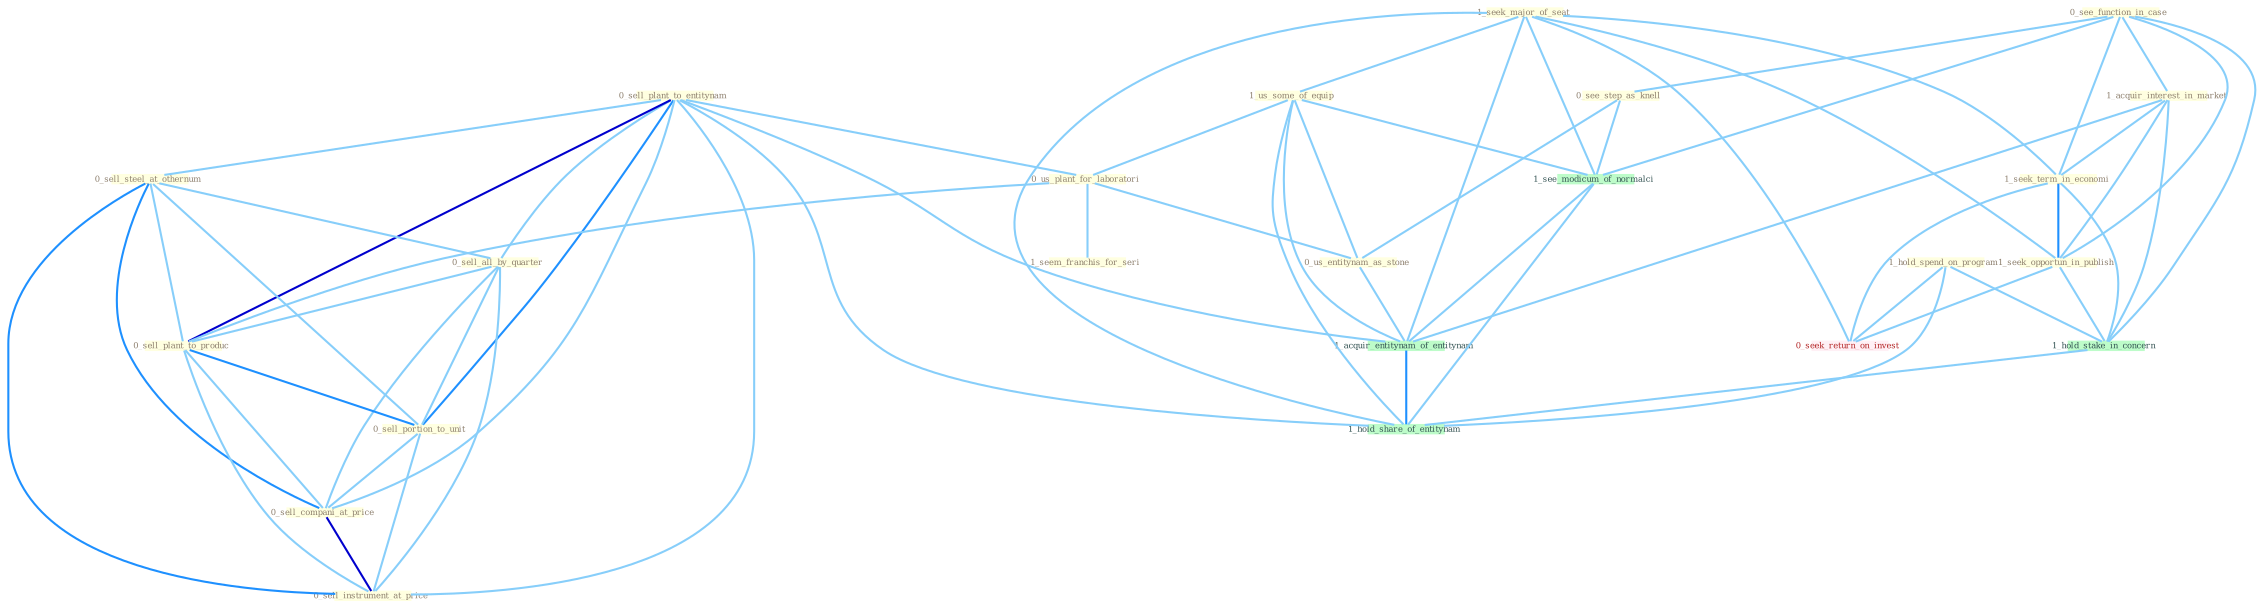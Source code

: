 Graph G{ 
    node
    [shape=polygon,style=filled,width=.5,height=.06,color="#BDFCC9",fixedsize=true,fontsize=4,
    fontcolor="#2f4f4f"];
    {node
    [color="#ffffe0", fontcolor="#8b7d6b"] "0_sell_plant_to_entitynam " "1_seek_major_of_seat " "0_sell_steel_at_othernum " "0_see_function_in_case " "1_hold_spend_on_program " "0_sell_all_by_quarter " "1_us_some_of_equip " "0_see_step_as_knell " "0_us_plant_for_laboratori " "1_seem_franchis_for_seri " "0_us_entitynam_as_stone " "0_sell_plant_to_produc " "1_acquir_interest_in_market " "0_sell_portion_to_unit " "0_sell_compani_at_price " "0_sell_instrument_at_price " "1_seek_term_in_economi " "1_seek_opportun_in_publish "}
{node [color="#fff0f5", fontcolor="#b22222"] "0_seek_return_on_invest "}
edge [color="#B0E2FF"];

	"0_sell_plant_to_entitynam " -- "0_sell_steel_at_othernum " [w="1", color="#87cefa" ];
	"0_sell_plant_to_entitynam " -- "0_sell_all_by_quarter " [w="1", color="#87cefa" ];
	"0_sell_plant_to_entitynam " -- "0_us_plant_for_laboratori " [w="1", color="#87cefa" ];
	"0_sell_plant_to_entitynam " -- "0_sell_plant_to_produc " [w="3", color="#0000cd" , len=0.6];
	"0_sell_plant_to_entitynam " -- "0_sell_portion_to_unit " [w="2", color="#1e90ff" , len=0.8];
	"0_sell_plant_to_entitynam " -- "0_sell_compani_at_price " [w="1", color="#87cefa" ];
	"0_sell_plant_to_entitynam " -- "0_sell_instrument_at_price " [w="1", color="#87cefa" ];
	"0_sell_plant_to_entitynam " -- "1_acquir_entitynam_of_entitynam " [w="1", color="#87cefa" ];
	"0_sell_plant_to_entitynam " -- "1_hold_share_of_entitynam " [w="1", color="#87cefa" ];
	"1_seek_major_of_seat " -- "1_us_some_of_equip " [w="1", color="#87cefa" ];
	"1_seek_major_of_seat " -- "1_seek_term_in_economi " [w="1", color="#87cefa" ];
	"1_seek_major_of_seat " -- "1_seek_opportun_in_publish " [w="1", color="#87cefa" ];
	"1_seek_major_of_seat " -- "0_seek_return_on_invest " [w="1", color="#87cefa" ];
	"1_seek_major_of_seat " -- "1_see_modicum_of_normalci " [w="1", color="#87cefa" ];
	"1_seek_major_of_seat " -- "1_acquir_entitynam_of_entitynam " [w="1", color="#87cefa" ];
	"1_seek_major_of_seat " -- "1_hold_share_of_entitynam " [w="1", color="#87cefa" ];
	"0_sell_steel_at_othernum " -- "0_sell_all_by_quarter " [w="1", color="#87cefa" ];
	"0_sell_steel_at_othernum " -- "0_sell_plant_to_produc " [w="1", color="#87cefa" ];
	"0_sell_steel_at_othernum " -- "0_sell_portion_to_unit " [w="1", color="#87cefa" ];
	"0_sell_steel_at_othernum " -- "0_sell_compani_at_price " [w="2", color="#1e90ff" , len=0.8];
	"0_sell_steel_at_othernum " -- "0_sell_instrument_at_price " [w="2", color="#1e90ff" , len=0.8];
	"0_see_function_in_case " -- "0_see_step_as_knell " [w="1", color="#87cefa" ];
	"0_see_function_in_case " -- "1_acquir_interest_in_market " [w="1", color="#87cefa" ];
	"0_see_function_in_case " -- "1_seek_term_in_economi " [w="1", color="#87cefa" ];
	"0_see_function_in_case " -- "1_seek_opportun_in_publish " [w="1", color="#87cefa" ];
	"0_see_function_in_case " -- "1_hold_stake_in_concern " [w="1", color="#87cefa" ];
	"0_see_function_in_case " -- "1_see_modicum_of_normalci " [w="1", color="#87cefa" ];
	"1_hold_spend_on_program " -- "1_hold_stake_in_concern " [w="1", color="#87cefa" ];
	"1_hold_spend_on_program " -- "0_seek_return_on_invest " [w="1", color="#87cefa" ];
	"1_hold_spend_on_program " -- "1_hold_share_of_entitynam " [w="1", color="#87cefa" ];
	"0_sell_all_by_quarter " -- "0_sell_plant_to_produc " [w="1", color="#87cefa" ];
	"0_sell_all_by_quarter " -- "0_sell_portion_to_unit " [w="1", color="#87cefa" ];
	"0_sell_all_by_quarter " -- "0_sell_compani_at_price " [w="1", color="#87cefa" ];
	"0_sell_all_by_quarter " -- "0_sell_instrument_at_price " [w="1", color="#87cefa" ];
	"1_us_some_of_equip " -- "0_us_plant_for_laboratori " [w="1", color="#87cefa" ];
	"1_us_some_of_equip " -- "0_us_entitynam_as_stone " [w="1", color="#87cefa" ];
	"1_us_some_of_equip " -- "1_see_modicum_of_normalci " [w="1", color="#87cefa" ];
	"1_us_some_of_equip " -- "1_acquir_entitynam_of_entitynam " [w="1", color="#87cefa" ];
	"1_us_some_of_equip " -- "1_hold_share_of_entitynam " [w="1", color="#87cefa" ];
	"0_see_step_as_knell " -- "0_us_entitynam_as_stone " [w="1", color="#87cefa" ];
	"0_see_step_as_knell " -- "1_see_modicum_of_normalci " [w="1", color="#87cefa" ];
	"0_us_plant_for_laboratori " -- "1_seem_franchis_for_seri " [w="1", color="#87cefa" ];
	"0_us_plant_for_laboratori " -- "0_us_entitynam_as_stone " [w="1", color="#87cefa" ];
	"0_us_plant_for_laboratori " -- "0_sell_plant_to_produc " [w="1", color="#87cefa" ];
	"0_us_entitynam_as_stone " -- "1_acquir_entitynam_of_entitynam " [w="1", color="#87cefa" ];
	"0_sell_plant_to_produc " -- "0_sell_portion_to_unit " [w="2", color="#1e90ff" , len=0.8];
	"0_sell_plant_to_produc " -- "0_sell_compani_at_price " [w="1", color="#87cefa" ];
	"0_sell_plant_to_produc " -- "0_sell_instrument_at_price " [w="1", color="#87cefa" ];
	"1_acquir_interest_in_market " -- "1_seek_term_in_economi " [w="1", color="#87cefa" ];
	"1_acquir_interest_in_market " -- "1_seek_opportun_in_publish " [w="1", color="#87cefa" ];
	"1_acquir_interest_in_market " -- "1_hold_stake_in_concern " [w="1", color="#87cefa" ];
	"1_acquir_interest_in_market " -- "1_acquir_entitynam_of_entitynam " [w="1", color="#87cefa" ];
	"0_sell_portion_to_unit " -- "0_sell_compani_at_price " [w="1", color="#87cefa" ];
	"0_sell_portion_to_unit " -- "0_sell_instrument_at_price " [w="1", color="#87cefa" ];
	"0_sell_compani_at_price " -- "0_sell_instrument_at_price " [w="3", color="#0000cd" , len=0.6];
	"1_seek_term_in_economi " -- "1_seek_opportun_in_publish " [w="2", color="#1e90ff" , len=0.8];
	"1_seek_term_in_economi " -- "1_hold_stake_in_concern " [w="1", color="#87cefa" ];
	"1_seek_term_in_economi " -- "0_seek_return_on_invest " [w="1", color="#87cefa" ];
	"1_seek_opportun_in_publish " -- "1_hold_stake_in_concern " [w="1", color="#87cefa" ];
	"1_seek_opportun_in_publish " -- "0_seek_return_on_invest " [w="1", color="#87cefa" ];
	"1_hold_stake_in_concern " -- "1_hold_share_of_entitynam " [w="1", color="#87cefa" ];
	"1_see_modicum_of_normalci " -- "1_acquir_entitynam_of_entitynam " [w="1", color="#87cefa" ];
	"1_see_modicum_of_normalci " -- "1_hold_share_of_entitynam " [w="1", color="#87cefa" ];
	"1_acquir_entitynam_of_entitynam " -- "1_hold_share_of_entitynam " [w="2", color="#1e90ff" , len=0.8];
}